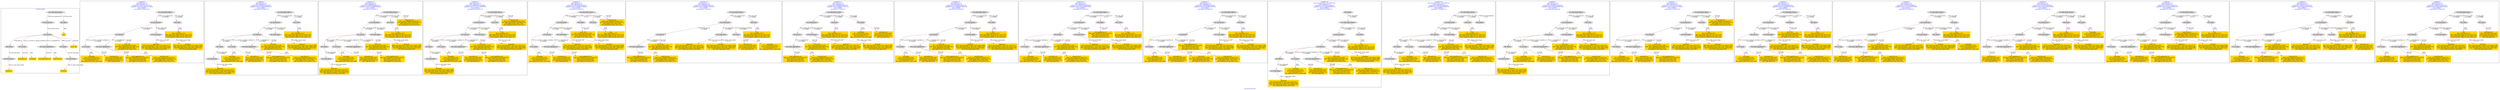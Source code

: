 digraph n0 {
fontcolor="blue"
remincross="true"
label="s03-ima-artists.xml"
subgraph cluster_0 {
label="1-correct model"
n2[style="filled",color="white",fillcolor="lightgray",label="E12_Production1"];
n3[style="filled",color="white",fillcolor="lightgray",label="E21_Person1"];
n4[style="filled",color="white",fillcolor="lightgray",label="E69_Death1"];
n5[style="filled",color="white",fillcolor="lightgray",label="E74_Group1"];
n6[style="filled",color="white",fillcolor="lightgray",label="E82_Actor_Appellation1"];
n7[style="filled",color="white",fillcolor="lightgray",label="E67_Birth1"];
n8[shape="plaintext",style="filled",fillcolor="gold",label="Artist URI"];
n9[style="filled",color="white",fillcolor="lightgray",label="E22_Man-Made_Object1"];
n10[style="filled",color="white",fillcolor="lightgray",label="E35_Title1"];
n11[shape="plaintext",style="filled",fillcolor="gold",label="title"];
n12[style="filled",color="white",fillcolor="lightgray",label="E52_Time-Span1"];
n13[shape="plaintext",style="filled",fillcolor="gold",label="birthDate"];
n14[style="filled",color="white",fillcolor="lightgray",label="E52_Time-Span2"];
n15[shape="plaintext",style="filled",fillcolor="gold",label="deathDate"];
n16[shape="plaintext",style="filled",fillcolor="gold",label="nationality uri"];
n17[shape="plaintext",style="filled",fillcolor="gold",label="nationality"];
n18[shape="plaintext",style="filled",fillcolor="gold",label="artist appellation uri"];
n19[shape="plaintext",style="filled",fillcolor="gold",label="name first last"];
}
subgraph cluster_1 {
label="candidate 0\nlink coherence:1.0\nnode coherence:1.0\nconfidence:0.5637752379129751\nmapping score:0.5837584126376584\ncost:13.99931\n-precision:0.79-recall:0.65"
n21[style="filled",color="white",fillcolor="lightgray",label="E12_Production1"];
n22[style="filled",color="white",fillcolor="lightgray",label="E21_Person1"];
n23[style="filled",color="white",fillcolor="lightgray",label="E52_Time-Span2"];
n24[style="filled",color="white",fillcolor="lightgray",label="E74_Group1"];
n25[style="filled",color="white",fillcolor="lightgray",label="E82_Actor_Appellation1"];
n26[style="filled",color="white",fillcolor="lightgray",label="E22_Man-Made_Object1"];
n27[style="filled",color="white",fillcolor="lightgray",label="E35_Title1"];
n28[shape="plaintext",style="filled",fillcolor="gold",label="Artist URI\n[E21_Person,classLink,0.408]\n[E82_Actor_Appellation,classLink,0.285]\n[E39_Actor,classLink,0.229]\n[E30_Right,P3_has_note,0.078]"];
n29[shape="plaintext",style="filled",fillcolor="gold",label="artist appellation uri\n[E82_Actor_Appellation,classLink,0.915]\n[E21_Person,classLink,0.047]\n[E39_Actor,classLink,0.028]\n[E30_Right,P3_has_note,0.01]"];
n30[shape="plaintext",style="filled",fillcolor="gold",label="title\n[E35_Title,label,0.352]\n[E22_Man-Made_Object,P3_has_note,0.253]\n[E73_Information_Object,P3_has_note,0.215]\n[E33_Linguistic_Object,P3_has_note,0.18]"];
n31[shape="plaintext",style="filled",fillcolor="gold",label="nationality\n[E74_Group,label,0.536]\n[E74_Group,classLink,0.252]\n[E55_Type,label,0.123]\n[E8_Acquisition,P3_has_note,0.089]"];
n32[shape="plaintext",style="filled",fillcolor="gold",label="deathDate\n[E52_Time-Span,P82b_end_of_the_end,0.547]\n[E52_Time-Span,P82_at_some_time_within,0.281]\n[E52_Time-Span,P82a_begin_of_the_begin,0.09]\n[E12_Production,P3_has_note,0.081]"];
n33[shape="plaintext",style="filled",fillcolor="gold",label="nationality uri\n[E74_Group,classLink,0.634]\n[E55_Type,classLink,0.201]\n[E57_Material,classLink,0.115]\n[E55_Type,label,0.05]"];
n34[shape="plaintext",style="filled",fillcolor="gold",label="name first last\n[E82_Actor_Appellation,label,0.55]\n[E22_Man-Made_Object,classLink,0.221]\n[E30_Right,P3_has_note,0.128]\n[E8_Acquisition,P3_has_note,0.101]"];
n35[shape="plaintext",style="filled",fillcolor="gold",label="birthDate\n[E52_Time-Span,P82a_begin_of_the_begin,0.569]\n[E52_Time-Span,P82_at_some_time_within,0.264]\n[E52_Time-Span,P82b_end_of_the_end,0.128]\n[E52_Time-Span,label,0.039]"];
}
subgraph cluster_2 {
label="candidate 1\nlink coherence:1.0\nnode coherence:1.0\nconfidence:0.5305435022643302\nmapping score:0.5518478340881101\ncost:15.99918\n-precision:0.81-recall:0.76"
n37[style="filled",color="white",fillcolor="lightgray",label="E12_Production1"];
n38[style="filled",color="white",fillcolor="lightgray",label="E21_Person1"];
n39[style="filled",color="white",fillcolor="lightgray",label="E52_Time-Span2"];
n40[style="filled",color="white",fillcolor="lightgray",label="E67_Birth1"];
n41[style="filled",color="white",fillcolor="lightgray",label="E74_Group1"];
n42[style="filled",color="white",fillcolor="lightgray",label="E82_Actor_Appellation1"];
n43[style="filled",color="white",fillcolor="lightgray",label="E22_Man-Made_Object1"];
n44[style="filled",color="white",fillcolor="lightgray",label="E35_Title1"];
n45[style="filled",color="white",fillcolor="lightgray",label="E52_Time-Span1"];
n46[shape="plaintext",style="filled",fillcolor="gold",label="Artist URI\n[E21_Person,classLink,0.408]\n[E82_Actor_Appellation,classLink,0.285]\n[E39_Actor,classLink,0.229]\n[E30_Right,P3_has_note,0.078]"];
n47[shape="plaintext",style="filled",fillcolor="gold",label="artist appellation uri\n[E82_Actor_Appellation,classLink,0.915]\n[E21_Person,classLink,0.047]\n[E39_Actor,classLink,0.028]\n[E30_Right,P3_has_note,0.01]"];
n48[shape="plaintext",style="filled",fillcolor="gold",label="title\n[E35_Title,label,0.352]\n[E22_Man-Made_Object,P3_has_note,0.253]\n[E73_Information_Object,P3_has_note,0.215]\n[E33_Linguistic_Object,P3_has_note,0.18]"];
n49[shape="plaintext",style="filled",fillcolor="gold",label="nationality\n[E74_Group,label,0.536]\n[E74_Group,classLink,0.252]\n[E55_Type,label,0.123]\n[E8_Acquisition,P3_has_note,0.089]"];
n50[shape="plaintext",style="filled",fillcolor="gold",label="nationality uri\n[E74_Group,classLink,0.634]\n[E55_Type,classLink,0.201]\n[E57_Material,classLink,0.115]\n[E55_Type,label,0.05]"];
n51[shape="plaintext",style="filled",fillcolor="gold",label="name first last\n[E82_Actor_Appellation,label,0.55]\n[E22_Man-Made_Object,classLink,0.221]\n[E30_Right,P3_has_note,0.128]\n[E8_Acquisition,P3_has_note,0.101]"];
n52[shape="plaintext",style="filled",fillcolor="gold",label="birthDate\n[E52_Time-Span,P82a_begin_of_the_begin,0.569]\n[E52_Time-Span,P82_at_some_time_within,0.264]\n[E52_Time-Span,P82b_end_of_the_end,0.128]\n[E52_Time-Span,label,0.039]"];
n53[shape="plaintext",style="filled",fillcolor="gold",label="deathDate\n[E52_Time-Span,P82b_end_of_the_end,0.547]\n[E52_Time-Span,P82_at_some_time_within,0.281]\n[E52_Time-Span,P82a_begin_of_the_begin,0.09]\n[E12_Production,P3_has_note,0.081]"];
}
subgraph cluster_3 {
label="candidate 10\nlink coherence:1.0\nnode coherence:1.0\nconfidence:0.4894925896192573\nmapping score:0.5173308632064191\ncost:15.99918\n-precision:0.75-recall:0.71"
n55[style="filled",color="white",fillcolor="lightgray",label="E12_Production1"];
n56[style="filled",color="white",fillcolor="lightgray",label="E21_Person1"];
n57[style="filled",color="white",fillcolor="lightgray",label="E52_Time-Span2"];
n58[style="filled",color="white",fillcolor="lightgray",label="E67_Birth1"];
n59[style="filled",color="white",fillcolor="lightgray",label="E74_Group1"];
n60[style="filled",color="white",fillcolor="lightgray",label="E82_Actor_Appellation1"];
n61[style="filled",color="white",fillcolor="lightgray",label="E22_Man-Made_Object1"];
n62[style="filled",color="white",fillcolor="lightgray",label="E35_Title1"];
n63[style="filled",color="white",fillcolor="lightgray",label="E52_Time-Span1"];
n64[shape="plaintext",style="filled",fillcolor="gold",label="Artist URI\n[E21_Person,classLink,0.408]\n[E82_Actor_Appellation,classLink,0.285]\n[E39_Actor,classLink,0.229]\n[E30_Right,P3_has_note,0.078]"];
n65[shape="plaintext",style="filled",fillcolor="gold",label="artist appellation uri\n[E82_Actor_Appellation,classLink,0.915]\n[E21_Person,classLink,0.047]\n[E39_Actor,classLink,0.028]\n[E30_Right,P3_has_note,0.01]"];
n66[shape="plaintext",style="filled",fillcolor="gold",label="title\n[E35_Title,label,0.352]\n[E22_Man-Made_Object,P3_has_note,0.253]\n[E73_Information_Object,P3_has_note,0.215]\n[E33_Linguistic_Object,P3_has_note,0.18]"];
n67[shape="plaintext",style="filled",fillcolor="gold",label="nationality\n[E74_Group,label,0.536]\n[E74_Group,classLink,0.252]\n[E55_Type,label,0.123]\n[E8_Acquisition,P3_has_note,0.089]"];
n68[shape="plaintext",style="filled",fillcolor="gold",label="nationality uri\n[E74_Group,classLink,0.634]\n[E55_Type,classLink,0.201]\n[E57_Material,classLink,0.115]\n[E55_Type,label,0.05]"];
n69[shape="plaintext",style="filled",fillcolor="gold",label="name first last\n[E82_Actor_Appellation,label,0.55]\n[E22_Man-Made_Object,classLink,0.221]\n[E30_Right,P3_has_note,0.128]\n[E8_Acquisition,P3_has_note,0.101]"];
n70[shape="plaintext",style="filled",fillcolor="gold",label="birthDate\n[E52_Time-Span,P82a_begin_of_the_begin,0.569]\n[E52_Time-Span,P82_at_some_time_within,0.264]\n[E52_Time-Span,P82b_end_of_the_end,0.128]\n[E52_Time-Span,label,0.039]"];
n71[shape="plaintext",style="filled",fillcolor="gold",label="deathDate\n[E52_Time-Span,P82b_end_of_the_end,0.547]\n[E52_Time-Span,P82_at_some_time_within,0.281]\n[E52_Time-Span,P82a_begin_of_the_begin,0.09]\n[E12_Production,P3_has_note,0.081]"];
}
subgraph cluster_4 {
label="candidate 11\nlink coherence:1.0\nnode coherence:1.0\nconfidence:0.48464534213508964\nmapping score:0.5157151140450299\ncost:15.99918\n-precision:0.81-recall:0.76"
n73[style="filled",color="white",fillcolor="lightgray",label="E12_Production1"];
n74[style="filled",color="white",fillcolor="lightgray",label="E21_Person1"];
n75[style="filled",color="white",fillcolor="lightgray",label="E52_Time-Span2"];
n76[style="filled",color="white",fillcolor="lightgray",label="E67_Birth1"];
n77[style="filled",color="white",fillcolor="lightgray",label="E74_Group1"];
n78[style="filled",color="white",fillcolor="lightgray",label="E82_Actor_Appellation1"];
n79[style="filled",color="white",fillcolor="lightgray",label="E22_Man-Made_Object1"];
n80[style="filled",color="white",fillcolor="lightgray",label="E35_Title1"];
n81[style="filled",color="white",fillcolor="lightgray",label="E52_Time-Span1"];
n82[shape="plaintext",style="filled",fillcolor="gold",label="Artist URI\n[E21_Person,classLink,0.408]\n[E82_Actor_Appellation,classLink,0.285]\n[E39_Actor,classLink,0.229]\n[E30_Right,P3_has_note,0.078]"];
n83[shape="plaintext",style="filled",fillcolor="gold",label="artist appellation uri\n[E82_Actor_Appellation,classLink,0.915]\n[E21_Person,classLink,0.047]\n[E39_Actor,classLink,0.028]\n[E30_Right,P3_has_note,0.01]"];
n84[shape="plaintext",style="filled",fillcolor="gold",label="title\n[E35_Title,label,0.352]\n[E22_Man-Made_Object,P3_has_note,0.253]\n[E73_Information_Object,P3_has_note,0.215]\n[E33_Linguistic_Object,P3_has_note,0.18]"];
n85[shape="plaintext",style="filled",fillcolor="gold",label="nationality\n[E74_Group,label,0.536]\n[E74_Group,classLink,0.252]\n[E55_Type,label,0.123]\n[E8_Acquisition,P3_has_note,0.089]"];
n86[shape="plaintext",style="filled",fillcolor="gold",label="deathDate\n[E52_Time-Span,P82b_end_of_the_end,0.547]\n[E52_Time-Span,P82_at_some_time_within,0.281]\n[E52_Time-Span,P82a_begin_of_the_begin,0.09]\n[E12_Production,P3_has_note,0.081]"];
n87[shape="plaintext",style="filled",fillcolor="gold",label="nationality uri\n[E74_Group,classLink,0.634]\n[E55_Type,classLink,0.201]\n[E57_Material,classLink,0.115]\n[E55_Type,label,0.05]"];
n88[shape="plaintext",style="filled",fillcolor="gold",label="name first last\n[E82_Actor_Appellation,label,0.55]\n[E22_Man-Made_Object,classLink,0.221]\n[E30_Right,P3_has_note,0.128]\n[E8_Acquisition,P3_has_note,0.101]"];
n89[shape="plaintext",style="filled",fillcolor="gold",label="birthDate\n[E52_Time-Span,P82a_begin_of_the_begin,0.569]\n[E52_Time-Span,P82_at_some_time_within,0.264]\n[E52_Time-Span,P82b_end_of_the_end,0.128]\n[E52_Time-Span,label,0.039]"];
}
subgraph cluster_5 {
label="candidate 12\nlink coherence:1.0\nnode coherence:1.0\nconfidence:0.4815000310453972\nmapping score:0.5355000103484657\ncost:14.99931\n-precision:0.6-recall:0.53"
n91[style="filled",color="white",fillcolor="lightgray",label="E12_Production1"];
n92[style="filled",color="white",fillcolor="lightgray",label="E21_Person1"];
n93[style="filled",color="white",fillcolor="lightgray",label="E52_Time-Span2"];
n94[style="filled",color="white",fillcolor="lightgray",label="E74_Group1"];
n95[style="filled",color="white",fillcolor="lightgray",label="E82_Actor_Appellation1"];
n96[style="filled",color="white",fillcolor="lightgray",label="E22_Man-Made_Object1"];
n97[style="filled",color="white",fillcolor="lightgray",label="E30_Right1"];
n98[style="filled",color="white",fillcolor="lightgray",label="E35_Title1"];
n99[shape="plaintext",style="filled",fillcolor="gold",label="artist appellation uri\n[E82_Actor_Appellation,classLink,0.915]\n[E21_Person,classLink,0.047]\n[E39_Actor,classLink,0.028]\n[E30_Right,P3_has_note,0.01]"];
n100[shape="plaintext",style="filled",fillcolor="gold",label="title\n[E35_Title,label,0.352]\n[E22_Man-Made_Object,P3_has_note,0.253]\n[E73_Information_Object,P3_has_note,0.215]\n[E33_Linguistic_Object,P3_has_note,0.18]"];
n101[shape="plaintext",style="filled",fillcolor="gold",label="nationality\n[E74_Group,label,0.536]\n[E74_Group,classLink,0.252]\n[E55_Type,label,0.123]\n[E8_Acquisition,P3_has_note,0.089]"];
n102[shape="plaintext",style="filled",fillcolor="gold",label="deathDate\n[E52_Time-Span,P82b_end_of_the_end,0.547]\n[E52_Time-Span,P82_at_some_time_within,0.281]\n[E52_Time-Span,P82a_begin_of_the_begin,0.09]\n[E12_Production,P3_has_note,0.081]"];
n103[shape="plaintext",style="filled",fillcolor="gold",label="nationality uri\n[E74_Group,classLink,0.634]\n[E55_Type,classLink,0.201]\n[E57_Material,classLink,0.115]\n[E55_Type,label,0.05]"];
n104[shape="plaintext",style="filled",fillcolor="gold",label="Artist URI\n[E21_Person,classLink,0.408]\n[E82_Actor_Appellation,classLink,0.285]\n[E39_Actor,classLink,0.229]\n[E30_Right,P3_has_note,0.078]"];
n105[shape="plaintext",style="filled",fillcolor="gold",label="name first last\n[E82_Actor_Appellation,label,0.55]\n[E22_Man-Made_Object,classLink,0.221]\n[E30_Right,P3_has_note,0.128]\n[E8_Acquisition,P3_has_note,0.101]"];
n106[shape="plaintext",style="filled",fillcolor="gold",label="birthDate\n[E52_Time-Span,P82a_begin_of_the_begin,0.569]\n[E52_Time-Span,P82_at_some_time_within,0.264]\n[E52_Time-Span,P82b_end_of_the_end,0.128]\n[E52_Time-Span,label,0.039]"];
}
subgraph cluster_6 {
label="candidate 13\nlink coherence:1.0\nnode coherence:1.0\nconfidence:0.4580008259967415\nmapping score:0.5485002753322471\ncost:13.9993\n-precision:0.57-recall:0.47"
n108[style="filled",color="white",fillcolor="lightgray",label="E12_Production1"];
n109[style="filled",color="white",fillcolor="lightgray",label="E21_Person1"];
n110[style="filled",color="white",fillcolor="lightgray",label="E52_Time-Span2"];
n111[style="filled",color="white",fillcolor="lightgray",label="E55_Type1"];
n112[style="filled",color="white",fillcolor="lightgray",label="E82_Actor_Appellation1"];
n113[style="filled",color="white",fillcolor="lightgray",label="E22_Man-Made_Object1"];
n114[style="filled",color="white",fillcolor="lightgray",label="E35_Title1"];
n115[shape="plaintext",style="filled",fillcolor="gold",label="Artist URI\n[E21_Person,classLink,0.408]\n[E82_Actor_Appellation,classLink,0.285]\n[E39_Actor,classLink,0.229]\n[E30_Right,P3_has_note,0.078]"];
n116[shape="plaintext",style="filled",fillcolor="gold",label="artist appellation uri\n[E82_Actor_Appellation,classLink,0.915]\n[E21_Person,classLink,0.047]\n[E39_Actor,classLink,0.028]\n[E30_Right,P3_has_note,0.01]"];
n117[shape="plaintext",style="filled",fillcolor="gold",label="title\n[E35_Title,label,0.352]\n[E22_Man-Made_Object,P3_has_note,0.253]\n[E73_Information_Object,P3_has_note,0.215]\n[E33_Linguistic_Object,P3_has_note,0.18]"];
n118[shape="plaintext",style="filled",fillcolor="gold",label="nationality uri\n[E74_Group,classLink,0.634]\n[E55_Type,classLink,0.201]\n[E57_Material,classLink,0.115]\n[E55_Type,label,0.05]"];
n119[shape="plaintext",style="filled",fillcolor="gold",label="nationality\n[E74_Group,label,0.536]\n[E74_Group,classLink,0.252]\n[E55_Type,label,0.123]\n[E8_Acquisition,P3_has_note,0.089]"];
n120[shape="plaintext",style="filled",fillcolor="gold",label="deathDate\n[E52_Time-Span,P82b_end_of_the_end,0.547]\n[E52_Time-Span,P82_at_some_time_within,0.281]\n[E52_Time-Span,P82a_begin_of_the_begin,0.09]\n[E12_Production,P3_has_note,0.081]"];
n121[shape="plaintext",style="filled",fillcolor="gold",label="name first last\n[E82_Actor_Appellation,label,0.55]\n[E22_Man-Made_Object,classLink,0.221]\n[E30_Right,P3_has_note,0.128]\n[E8_Acquisition,P3_has_note,0.101]"];
n122[shape="plaintext",style="filled",fillcolor="gold",label="birthDate\n[E52_Time-Span,P82a_begin_of_the_begin,0.569]\n[E52_Time-Span,P82_at_some_time_within,0.264]\n[E52_Time-Span,P82b_end_of_the_end,0.128]\n[E52_Time-Span,label,0.039]"];
}
subgraph cluster_7 {
label="candidate 14\nlink coherence:1.0\nnode coherence:1.0\nconfidence:0.4580008259967415\nmapping score:0.5485002753322471\ncost:13.99935\n-precision:0.57-recall:0.47"
n124[style="filled",color="white",fillcolor="lightgray",label="E12_Production1"];
n125[style="filled",color="white",fillcolor="lightgray",label="E21_Person1"];
n126[style="filled",color="white",fillcolor="lightgray",label="E52_Time-Span2"];
n127[style="filled",color="white",fillcolor="lightgray",label="E82_Actor_Appellation1"];
n128[style="filled",color="white",fillcolor="lightgray",label="E22_Man-Made_Object1"];
n129[style="filled",color="white",fillcolor="lightgray",label="E35_Title1"];
n130[style="filled",color="white",fillcolor="lightgray",label="E55_Type2"];
n131[shape="plaintext",style="filled",fillcolor="gold",label="nationality\n[E74_Group,label,0.536]\n[E74_Group,classLink,0.252]\n[E55_Type,label,0.123]\n[E8_Acquisition,P3_has_note,0.089]"];
n132[shape="plaintext",style="filled",fillcolor="gold",label="Artist URI\n[E21_Person,classLink,0.408]\n[E82_Actor_Appellation,classLink,0.285]\n[E39_Actor,classLink,0.229]\n[E30_Right,P3_has_note,0.078]"];
n133[shape="plaintext",style="filled",fillcolor="gold",label="artist appellation uri\n[E82_Actor_Appellation,classLink,0.915]\n[E21_Person,classLink,0.047]\n[E39_Actor,classLink,0.028]\n[E30_Right,P3_has_note,0.01]"];
n134[shape="plaintext",style="filled",fillcolor="gold",label="title\n[E35_Title,label,0.352]\n[E22_Man-Made_Object,P3_has_note,0.253]\n[E73_Information_Object,P3_has_note,0.215]\n[E33_Linguistic_Object,P3_has_note,0.18]"];
n135[shape="plaintext",style="filled",fillcolor="gold",label="deathDate\n[E52_Time-Span,P82b_end_of_the_end,0.547]\n[E52_Time-Span,P82_at_some_time_within,0.281]\n[E52_Time-Span,P82a_begin_of_the_begin,0.09]\n[E12_Production,P3_has_note,0.081]"];
n136[shape="plaintext",style="filled",fillcolor="gold",label="name first last\n[E82_Actor_Appellation,label,0.55]\n[E22_Man-Made_Object,classLink,0.221]\n[E30_Right,P3_has_note,0.128]\n[E8_Acquisition,P3_has_note,0.101]"];
n137[shape="plaintext",style="filled",fillcolor="gold",label="birthDate\n[E52_Time-Span,P82a_begin_of_the_begin,0.569]\n[E52_Time-Span,P82_at_some_time_within,0.264]\n[E52_Time-Span,P82b_end_of_the_end,0.128]\n[E52_Time-Span,label,0.039]"];
n138[shape="plaintext",style="filled",fillcolor="gold",label="nationality uri\n[E74_Group,classLink,0.634]\n[E55_Type,classLink,0.201]\n[E57_Material,classLink,0.115]\n[E55_Type,label,0.05]"];
}
subgraph cluster_8 {
label="candidate 15\nlink coherence:1.0\nnode coherence:1.0\nconfidence:0.45154885100441233\nmapping score:0.5463496170014708\ncost:13.99931\n-precision:0.79-recall:0.65"
n140[style="filled",color="white",fillcolor="lightgray",label="E12_Production1"];
n141[style="filled",color="white",fillcolor="lightgray",label="E21_Person1"];
n142[style="filled",color="white",fillcolor="lightgray",label="E52_Time-Span2"];
n143[style="filled",color="white",fillcolor="lightgray",label="E74_Group1"];
n144[style="filled",color="white",fillcolor="lightgray",label="E82_Actor_Appellation1"];
n145[style="filled",color="white",fillcolor="lightgray",label="E22_Man-Made_Object1"];
n146[style="filled",color="white",fillcolor="lightgray",label="E35_Title1"];
n147[shape="plaintext",style="filled",fillcolor="gold",label="Artist URI\n[E21_Person,classLink,0.408]\n[E82_Actor_Appellation,classLink,0.285]\n[E39_Actor,classLink,0.229]\n[E30_Right,P3_has_note,0.078]"];
n148[shape="plaintext",style="filled",fillcolor="gold",label="artist appellation uri\n[E82_Actor_Appellation,classLink,0.915]\n[E21_Person,classLink,0.047]\n[E39_Actor,classLink,0.028]\n[E30_Right,P3_has_note,0.01]"];
n149[shape="plaintext",style="filled",fillcolor="gold",label="title\n[E35_Title,label,0.352]\n[E22_Man-Made_Object,P3_has_note,0.253]\n[E73_Information_Object,P3_has_note,0.215]\n[E33_Linguistic_Object,P3_has_note,0.18]"];
n150[shape="plaintext",style="filled",fillcolor="gold",label="nationality\n[E74_Group,label,0.536]\n[E74_Group,classLink,0.252]\n[E55_Type,label,0.123]\n[E8_Acquisition,P3_has_note,0.089]"];
n151[shape="plaintext",style="filled",fillcolor="gold",label="birthDate\n[E52_Time-Span,P82a_begin_of_the_begin,0.569]\n[E52_Time-Span,P82_at_some_time_within,0.264]\n[E52_Time-Span,P82b_end_of_the_end,0.128]\n[E52_Time-Span,label,0.039]"];
n152[shape="plaintext",style="filled",fillcolor="gold",label="nationality uri\n[E74_Group,classLink,0.634]\n[E55_Type,classLink,0.201]\n[E57_Material,classLink,0.115]\n[E55_Type,label,0.05]"];
n153[shape="plaintext",style="filled",fillcolor="gold",label="name first last\n[E82_Actor_Appellation,label,0.55]\n[E22_Man-Made_Object,classLink,0.221]\n[E30_Right,P3_has_note,0.128]\n[E8_Acquisition,P3_has_note,0.101]"];
n154[shape="plaintext",style="filled",fillcolor="gold",label="deathDate\n[E52_Time-Span,P82b_end_of_the_end,0.547]\n[E52_Time-Span,P82_at_some_time_within,0.281]\n[E52_Time-Span,P82a_begin_of_the_begin,0.09]\n[E12_Production,P3_has_note,0.081]"];
}
subgraph cluster_9 {
label="candidate 16\nlink coherence:1.0\nnode coherence:1.0\nconfidence:0.45063242445890306\nmapping score:0.5252108081529677\ncost:14.99931\n-precision:0.67-recall:0.59"
n156[style="filled",color="white",fillcolor="lightgray",label="E12_Production1"];
n157[style="filled",color="white",fillcolor="lightgray",label="E21_Person1"];
n158[style="filled",color="white",fillcolor="lightgray",label="E52_Time-Span2"];
n159[style="filled",color="white",fillcolor="lightgray",label="E74_Group1"];
n160[style="filled",color="white",fillcolor="lightgray",label="E82_Actor_Appellation1"];
n161[style="filled",color="white",fillcolor="lightgray",label="E22_Man-Made_Object1"];
n162[style="filled",color="white",fillcolor="lightgray",label="E30_Right1"];
n163[style="filled",color="white",fillcolor="lightgray",label="E35_Title1"];
n164[shape="plaintext",style="filled",fillcolor="gold",label="Artist URI\n[E21_Person,classLink,0.408]\n[E82_Actor_Appellation,classLink,0.285]\n[E39_Actor,classLink,0.229]\n[E30_Right,P3_has_note,0.078]"];
n165[shape="plaintext",style="filled",fillcolor="gold",label="title\n[E35_Title,label,0.352]\n[E22_Man-Made_Object,P3_has_note,0.253]\n[E73_Information_Object,P3_has_note,0.215]\n[E33_Linguistic_Object,P3_has_note,0.18]"];
n166[shape="plaintext",style="filled",fillcolor="gold",label="nationality\n[E74_Group,label,0.536]\n[E74_Group,classLink,0.252]\n[E55_Type,label,0.123]\n[E8_Acquisition,P3_has_note,0.089]"];
n167[shape="plaintext",style="filled",fillcolor="gold",label="deathDate\n[E52_Time-Span,P82b_end_of_the_end,0.547]\n[E52_Time-Span,P82_at_some_time_within,0.281]\n[E52_Time-Span,P82a_begin_of_the_begin,0.09]\n[E12_Production,P3_has_note,0.081]"];
n168[shape="plaintext",style="filled",fillcolor="gold",label="nationality uri\n[E74_Group,classLink,0.634]\n[E55_Type,classLink,0.201]\n[E57_Material,classLink,0.115]\n[E55_Type,label,0.05]"];
n169[shape="plaintext",style="filled",fillcolor="gold",label="name first last\n[E82_Actor_Appellation,label,0.55]\n[E22_Man-Made_Object,classLink,0.221]\n[E30_Right,P3_has_note,0.128]\n[E8_Acquisition,P3_has_note,0.101]"];
n170[shape="plaintext",style="filled",fillcolor="gold",label="artist appellation uri\n[E82_Actor_Appellation,classLink,0.915]\n[E21_Person,classLink,0.047]\n[E39_Actor,classLink,0.028]\n[E30_Right,P3_has_note,0.01]"];
n171[shape="plaintext",style="filled",fillcolor="gold",label="birthDate\n[E52_Time-Span,P82a_begin_of_the_begin,0.569]\n[E52_Time-Span,P82_at_some_time_within,0.264]\n[E52_Time-Span,P82b_end_of_the_end,0.128]\n[E52_Time-Span,label,0.039]"];
}
subgraph cluster_10 {
label="candidate 17\nlink coherence:1.0\nnode coherence:1.0\nconfidence:0.4400588461435825\nmapping score:0.5425196153811941\ncost:13.99931\n-precision:0.64-recall:0.53"
n173[style="filled",color="white",fillcolor="lightgray",label="E12_Production1"];
n174[style="filled",color="white",fillcolor="lightgray",label="E21_Person1"];
n175[style="filled",color="white",fillcolor="lightgray",label="E52_Time-Span2"];
n176[style="filled",color="white",fillcolor="lightgray",label="E74_Group1"];
n177[style="filled",color="white",fillcolor="lightgray",label="E82_Actor_Appellation1"];
n178[style="filled",color="white",fillcolor="lightgray",label="E22_Man-Made_Object1"];
n179[style="filled",color="white",fillcolor="lightgray",label="E35_Title1"];
n180[shape="plaintext",style="filled",fillcolor="gold",label="Artist URI\n[E21_Person,classLink,0.408]\n[E82_Actor_Appellation,classLink,0.285]\n[E39_Actor,classLink,0.229]\n[E30_Right,P3_has_note,0.078]"];
n181[shape="plaintext",style="filled",fillcolor="gold",label="artist appellation uri\n[E82_Actor_Appellation,classLink,0.915]\n[E21_Person,classLink,0.047]\n[E39_Actor,classLink,0.028]\n[E30_Right,P3_has_note,0.01]"];
n182[shape="plaintext",style="filled",fillcolor="gold",label="title\n[E35_Title,label,0.352]\n[E22_Man-Made_Object,P3_has_note,0.253]\n[E73_Information_Object,P3_has_note,0.215]\n[E33_Linguistic_Object,P3_has_note,0.18]"];
n183[shape="plaintext",style="filled",fillcolor="gold",label="nationality\n[E74_Group,label,0.536]\n[E74_Group,classLink,0.252]\n[E55_Type,label,0.123]\n[E8_Acquisition,P3_has_note,0.089]"];
n184[shape="plaintext",style="filled",fillcolor="gold",label="deathDate\n[E52_Time-Span,P82b_end_of_the_end,0.547]\n[E52_Time-Span,P82_at_some_time_within,0.281]\n[E52_Time-Span,P82a_begin_of_the_begin,0.09]\n[E12_Production,P3_has_note,0.081]"];
n185[shape="plaintext",style="filled",fillcolor="gold",label="nationality uri\n[E74_Group,classLink,0.634]\n[E55_Type,classLink,0.201]\n[E57_Material,classLink,0.115]\n[E55_Type,label,0.05]"];
n186[shape="plaintext",style="filled",fillcolor="gold",label="name first last\n[E82_Actor_Appellation,label,0.55]\n[E22_Man-Made_Object,classLink,0.221]\n[E30_Right,P3_has_note,0.128]\n[E8_Acquisition,P3_has_note,0.101]"];
n187[shape="plaintext",style="filled",fillcolor="gold",label="birthDate\n[E52_Time-Span,P82a_begin_of_the_begin,0.569]\n[E52_Time-Span,P82_at_some_time_within,0.264]\n[E52_Time-Span,P82b_end_of_the_end,0.128]\n[E52_Time-Span,label,0.039]"];
}
subgraph cluster_11 {
label="candidate 18\nlink coherence:0.9411764705882353\nnode coherence:1.0\nconfidence:0.5305435022643302\nmapping score:0.5518478340881101\ncost:16.99908\n-precision:0.76-recall:0.76"
n189[style="filled",color="white",fillcolor="lightgray",label="E12_Production1"];
n190[style="filled",color="white",fillcolor="lightgray",label="E21_Person1"];
n191[style="filled",color="white",fillcolor="lightgray",label="E52_Time-Span2"];
n192[style="filled",color="white",fillcolor="lightgray",label="E67_Birth1"];
n193[style="filled",color="white",fillcolor="lightgray",label="E74_Group1"];
n194[style="filled",color="white",fillcolor="lightgray",label="E82_Actor_Appellation1"];
n195[style="filled",color="white",fillcolor="lightgray",label="E22_Man-Made_Object1"];
n196[style="filled",color="white",fillcolor="lightgray",label="E35_Title1"];
n197[style="filled",color="white",fillcolor="lightgray",label="E38_Image1"];
n198[style="filled",color="white",fillcolor="lightgray",label="E52_Time-Span1"];
n199[shape="plaintext",style="filled",fillcolor="gold",label="Artist URI\n[E21_Person,classLink,0.408]\n[E82_Actor_Appellation,classLink,0.285]\n[E39_Actor,classLink,0.229]\n[E30_Right,P3_has_note,0.078]"];
n200[shape="plaintext",style="filled",fillcolor="gold",label="artist appellation uri\n[E82_Actor_Appellation,classLink,0.915]\n[E21_Person,classLink,0.047]\n[E39_Actor,classLink,0.028]\n[E30_Right,P3_has_note,0.01]"];
n201[shape="plaintext",style="filled",fillcolor="gold",label="title\n[E35_Title,label,0.352]\n[E22_Man-Made_Object,P3_has_note,0.253]\n[E73_Information_Object,P3_has_note,0.215]\n[E33_Linguistic_Object,P3_has_note,0.18]"];
n202[shape="plaintext",style="filled",fillcolor="gold",label="nationality\n[E74_Group,label,0.536]\n[E74_Group,classLink,0.252]\n[E55_Type,label,0.123]\n[E8_Acquisition,P3_has_note,0.089]"];
n203[shape="plaintext",style="filled",fillcolor="gold",label="nationality uri\n[E74_Group,classLink,0.634]\n[E55_Type,classLink,0.201]\n[E57_Material,classLink,0.115]\n[E55_Type,label,0.05]"];
n204[shape="plaintext",style="filled",fillcolor="gold",label="name first last\n[E82_Actor_Appellation,label,0.55]\n[E22_Man-Made_Object,classLink,0.221]\n[E30_Right,P3_has_note,0.128]\n[E8_Acquisition,P3_has_note,0.101]"];
n205[shape="plaintext",style="filled",fillcolor="gold",label="birthDate\n[E52_Time-Span,P82a_begin_of_the_begin,0.569]\n[E52_Time-Span,P82_at_some_time_within,0.264]\n[E52_Time-Span,P82b_end_of_the_end,0.128]\n[E52_Time-Span,label,0.039]"];
n206[shape="plaintext",style="filled",fillcolor="gold",label="deathDate\n[E52_Time-Span,P82b_end_of_the_end,0.547]\n[E52_Time-Span,P82_at_some_time_within,0.281]\n[E52_Time-Span,P82a_begin_of_the_begin,0.09]\n[E12_Production,P3_has_note,0.081]"];
}
subgraph cluster_12 {
label="candidate 19\nlink coherence:0.9411764705882353\nnode coherence:1.0\nconfidence:0.5305435022643302\nmapping score:0.5518478340881101\ncost:16.99918\n-precision:0.76-recall:0.76"
n208[style="filled",color="white",fillcolor="lightgray",label="E12_Production1"];
n209[style="filled",color="white",fillcolor="lightgray",label="E21_Person1"];
n210[style="filled",color="white",fillcolor="lightgray",label="E52_Time-Span2"];
n211[style="filled",color="white",fillcolor="lightgray",label="E67_Birth1"];
n212[style="filled",color="white",fillcolor="lightgray",label="E74_Group1"];
n213[style="filled",color="white",fillcolor="lightgray",label="E82_Actor_Appellation1"];
n214[style="filled",color="white",fillcolor="lightgray",label="E22_Man-Made_Object1"];
n215[style="filled",color="white",fillcolor="lightgray",label="E35_Title1"];
n216[style="filled",color="white",fillcolor="lightgray",label="E38_Image1"];
n217[style="filled",color="white",fillcolor="lightgray",label="E52_Time-Span1"];
n218[shape="plaintext",style="filled",fillcolor="gold",label="Artist URI\n[E21_Person,classLink,0.408]\n[E82_Actor_Appellation,classLink,0.285]\n[E39_Actor,classLink,0.229]\n[E30_Right,P3_has_note,0.078]"];
n219[shape="plaintext",style="filled",fillcolor="gold",label="artist appellation uri\n[E82_Actor_Appellation,classLink,0.915]\n[E21_Person,classLink,0.047]\n[E39_Actor,classLink,0.028]\n[E30_Right,P3_has_note,0.01]"];
n220[shape="plaintext",style="filled",fillcolor="gold",label="title\n[E35_Title,label,0.352]\n[E22_Man-Made_Object,P3_has_note,0.253]\n[E73_Information_Object,P3_has_note,0.215]\n[E33_Linguistic_Object,P3_has_note,0.18]"];
n221[shape="plaintext",style="filled",fillcolor="gold",label="nationality\n[E74_Group,label,0.536]\n[E74_Group,classLink,0.252]\n[E55_Type,label,0.123]\n[E8_Acquisition,P3_has_note,0.089]"];
n222[shape="plaintext",style="filled",fillcolor="gold",label="nationality uri\n[E74_Group,classLink,0.634]\n[E55_Type,classLink,0.201]\n[E57_Material,classLink,0.115]\n[E55_Type,label,0.05]"];
n223[shape="plaintext",style="filled",fillcolor="gold",label="name first last\n[E82_Actor_Appellation,label,0.55]\n[E22_Man-Made_Object,classLink,0.221]\n[E30_Right,P3_has_note,0.128]\n[E8_Acquisition,P3_has_note,0.101]"];
n224[shape="plaintext",style="filled",fillcolor="gold",label="birthDate\n[E52_Time-Span,P82a_begin_of_the_begin,0.569]\n[E52_Time-Span,P82_at_some_time_within,0.264]\n[E52_Time-Span,P82b_end_of_the_end,0.128]\n[E52_Time-Span,label,0.039]"];
n225[shape="plaintext",style="filled",fillcolor="gold",label="deathDate\n[E52_Time-Span,P82b_end_of_the_end,0.547]\n[E52_Time-Span,P82_at_some_time_within,0.281]\n[E52_Time-Span,P82a_begin_of_the_begin,0.09]\n[E12_Production,P3_has_note,0.081]"];
}
subgraph cluster_13 {
label="candidate 2\nlink coherence:1.0\nnode coherence:1.0\nconfidence:0.5256962547801626\nmapping score:0.5502320849267209\ncost:15.99918\n-precision:0.88-recall:0.82"
n227[style="filled",color="white",fillcolor="lightgray",label="E12_Production1"];
n228[style="filled",color="white",fillcolor="lightgray",label="E21_Person1"];
n229[style="filled",color="white",fillcolor="lightgray",label="E52_Time-Span2"];
n230[style="filled",color="white",fillcolor="lightgray",label="E67_Birth1"];
n231[style="filled",color="white",fillcolor="lightgray",label="E74_Group1"];
n232[style="filled",color="white",fillcolor="lightgray",label="E82_Actor_Appellation1"];
n233[style="filled",color="white",fillcolor="lightgray",label="E22_Man-Made_Object1"];
n234[style="filled",color="white",fillcolor="lightgray",label="E35_Title1"];
n235[style="filled",color="white",fillcolor="lightgray",label="E52_Time-Span1"];
n236[shape="plaintext",style="filled",fillcolor="gold",label="Artist URI\n[E21_Person,classLink,0.408]\n[E82_Actor_Appellation,classLink,0.285]\n[E39_Actor,classLink,0.229]\n[E30_Right,P3_has_note,0.078]"];
n237[shape="plaintext",style="filled",fillcolor="gold",label="artist appellation uri\n[E82_Actor_Appellation,classLink,0.915]\n[E21_Person,classLink,0.047]\n[E39_Actor,classLink,0.028]\n[E30_Right,P3_has_note,0.01]"];
n238[shape="plaintext",style="filled",fillcolor="gold",label="title\n[E35_Title,label,0.352]\n[E22_Man-Made_Object,P3_has_note,0.253]\n[E73_Information_Object,P3_has_note,0.215]\n[E33_Linguistic_Object,P3_has_note,0.18]"];
n239[shape="plaintext",style="filled",fillcolor="gold",label="nationality\n[E74_Group,label,0.536]\n[E74_Group,classLink,0.252]\n[E55_Type,label,0.123]\n[E8_Acquisition,P3_has_note,0.089]"];
n240[shape="plaintext",style="filled",fillcolor="gold",label="deathDate\n[E52_Time-Span,P82b_end_of_the_end,0.547]\n[E52_Time-Span,P82_at_some_time_within,0.281]\n[E52_Time-Span,P82a_begin_of_the_begin,0.09]\n[E12_Production,P3_has_note,0.081]"];
n241[shape="plaintext",style="filled",fillcolor="gold",label="nationality uri\n[E74_Group,classLink,0.634]\n[E55_Type,classLink,0.201]\n[E57_Material,classLink,0.115]\n[E55_Type,label,0.05]"];
n242[shape="plaintext",style="filled",fillcolor="gold",label="name first last\n[E82_Actor_Appellation,label,0.55]\n[E22_Man-Made_Object,classLink,0.221]\n[E30_Right,P3_has_note,0.128]\n[E8_Acquisition,P3_has_note,0.101]"];
n243[shape="plaintext",style="filled",fillcolor="gold",label="birthDate\n[E52_Time-Span,P82a_begin_of_the_begin,0.569]\n[E52_Time-Span,P82_at_some_time_within,0.264]\n[E52_Time-Span,P82b_end_of_the_end,0.128]\n[E52_Time-Span,label,0.039]"];
}
subgraph cluster_14 {
label="candidate 3\nlink coherence:1.0\nnode coherence:1.0\nconfidence:0.5227243252679022\nmapping score:0.5492414417559673\ncost:13.99931\n-precision:0.71-recall:0.59"
n245[style="filled",color="white",fillcolor="lightgray",label="E12_Production1"];
n246[style="filled",color="white",fillcolor="lightgray",label="E21_Person1"];
n247[style="filled",color="white",fillcolor="lightgray",label="E52_Time-Span2"];
n248[style="filled",color="white",fillcolor="lightgray",label="E74_Group1"];
n249[style="filled",color="white",fillcolor="lightgray",label="E82_Actor_Appellation1"];
n250[style="filled",color="white",fillcolor="lightgray",label="E22_Man-Made_Object1"];
n251[style="filled",color="white",fillcolor="lightgray",label="E35_Title1"];
n252[shape="plaintext",style="filled",fillcolor="gold",label="Artist URI\n[E21_Person,classLink,0.408]\n[E82_Actor_Appellation,classLink,0.285]\n[E39_Actor,classLink,0.229]\n[E30_Right,P3_has_note,0.078]"];
n253[shape="plaintext",style="filled",fillcolor="gold",label="artist appellation uri\n[E82_Actor_Appellation,classLink,0.915]\n[E21_Person,classLink,0.047]\n[E39_Actor,classLink,0.028]\n[E30_Right,P3_has_note,0.01]"];
n254[shape="plaintext",style="filled",fillcolor="gold",label="title\n[E35_Title,label,0.352]\n[E22_Man-Made_Object,P3_has_note,0.253]\n[E73_Information_Object,P3_has_note,0.215]\n[E33_Linguistic_Object,P3_has_note,0.18]"];
n255[shape="plaintext",style="filled",fillcolor="gold",label="nationality\n[E74_Group,label,0.536]\n[E74_Group,classLink,0.252]\n[E55_Type,label,0.123]\n[E8_Acquisition,P3_has_note,0.089]"];
n256[shape="plaintext",style="filled",fillcolor="gold",label="deathDate\n[E52_Time-Span,P82b_end_of_the_end,0.547]\n[E52_Time-Span,P82_at_some_time_within,0.281]\n[E52_Time-Span,P82a_begin_of_the_begin,0.09]\n[E12_Production,P3_has_note,0.081]"];
n257[shape="plaintext",style="filled",fillcolor="gold",label="nationality uri\n[E74_Group,classLink,0.634]\n[E55_Type,classLink,0.201]\n[E57_Material,classLink,0.115]\n[E55_Type,label,0.05]"];
n258[shape="plaintext",style="filled",fillcolor="gold",label="name first last\n[E82_Actor_Appellation,label,0.55]\n[E22_Man-Made_Object,classLink,0.221]\n[E30_Right,P3_has_note,0.128]\n[E8_Acquisition,P3_has_note,0.101]"];
n259[shape="plaintext",style="filled",fillcolor="gold",label="birthDate\n[E52_Time-Span,P82a_begin_of_the_begin,0.569]\n[E52_Time-Span,P82_at_some_time_within,0.264]\n[E52_Time-Span,P82b_end_of_the_end,0.128]\n[E52_Time-Span,label,0.039]"];
}
subgraph cluster_15 {
label="candidate 4\nlink coherence:1.0\nnode coherence:1.0\nconfidence:0.5225509436904701\nmapping score:0.5700169812301566\ncost:14.99931\n-precision:0.67-recall:0.59"
n261[style="filled",color="white",fillcolor="lightgray",label="E12_Production1"];
n262[style="filled",color="white",fillcolor="lightgray",label="E21_Person1"];
n263[style="filled",color="white",fillcolor="lightgray",label="E52_Time-Span2"];
n264[style="filled",color="white",fillcolor="lightgray",label="E74_Group1"];
n265[style="filled",color="white",fillcolor="lightgray",label="E82_Actor_Appellation1"];
n266[style="filled",color="white",fillcolor="lightgray",label="E22_Man-Made_Object1"];
n267[style="filled",color="white",fillcolor="lightgray",label="E30_Right1"];
n268[style="filled",color="white",fillcolor="lightgray",label="E35_Title1"];
n269[shape="plaintext",style="filled",fillcolor="gold",label="artist appellation uri\n[E82_Actor_Appellation,classLink,0.915]\n[E21_Person,classLink,0.047]\n[E39_Actor,classLink,0.028]\n[E30_Right,P3_has_note,0.01]"];
n270[shape="plaintext",style="filled",fillcolor="gold",label="title\n[E35_Title,label,0.352]\n[E22_Man-Made_Object,P3_has_note,0.253]\n[E73_Information_Object,P3_has_note,0.215]\n[E33_Linguistic_Object,P3_has_note,0.18]"];
n271[shape="plaintext",style="filled",fillcolor="gold",label="nationality\n[E74_Group,label,0.536]\n[E74_Group,classLink,0.252]\n[E55_Type,label,0.123]\n[E8_Acquisition,P3_has_note,0.089]"];
n272[shape="plaintext",style="filled",fillcolor="gold",label="deathDate\n[E52_Time-Span,P82b_end_of_the_end,0.547]\n[E52_Time-Span,P82_at_some_time_within,0.281]\n[E52_Time-Span,P82a_begin_of_the_begin,0.09]\n[E12_Production,P3_has_note,0.081]"];
n273[shape="plaintext",style="filled",fillcolor="gold",label="nationality uri\n[E74_Group,classLink,0.634]\n[E55_Type,classLink,0.201]\n[E57_Material,classLink,0.115]\n[E55_Type,label,0.05]"];
n274[shape="plaintext",style="filled",fillcolor="gold",label="name first last\n[E82_Actor_Appellation,label,0.55]\n[E22_Man-Made_Object,classLink,0.221]\n[E30_Right,P3_has_note,0.128]\n[E8_Acquisition,P3_has_note,0.101]"];
n275[shape="plaintext",style="filled",fillcolor="gold",label="Artist URI\n[E21_Person,classLink,0.408]\n[E82_Actor_Appellation,classLink,0.285]\n[E39_Actor,classLink,0.229]\n[E30_Right,P3_has_note,0.078]"];
n276[shape="plaintext",style="filled",fillcolor="gold",label="birthDate\n[E52_Time-Span,P82a_begin_of_the_begin,0.569]\n[E52_Time-Span,P82_at_some_time_within,0.264]\n[E52_Time-Span,P82b_end_of_the_end,0.128]\n[E52_Time-Span,label,0.039]"];
}
subgraph cluster_16 {
label="candidate 5\nlink coherence:1.0\nnode coherence:1.0\nconfidence:0.5121647856988013\nmapping score:0.5457215952329338\ncost:14.99922\n-precision:0.67-recall:0.59"
n278[style="filled",color="white",fillcolor="lightgray",label="E12_Production1"];
n279[style="filled",color="white",fillcolor="lightgray",label="E21_Person1"];
n280[style="filled",color="white",fillcolor="lightgray",label="E52_Time-Span2"];
n281[style="filled",color="white",fillcolor="lightgray",label="E55_Type1"];
n282[style="filled",color="white",fillcolor="lightgray",label="E74_Group1"];
n283[style="filled",color="white",fillcolor="lightgray",label="E82_Actor_Appellation1"];
n284[style="filled",color="white",fillcolor="lightgray",label="E22_Man-Made_Object1"];
n285[style="filled",color="white",fillcolor="lightgray",label="E35_Title1"];
n286[shape="plaintext",style="filled",fillcolor="gold",label="Artist URI\n[E21_Person,classLink,0.408]\n[E82_Actor_Appellation,classLink,0.285]\n[E39_Actor,classLink,0.229]\n[E30_Right,P3_has_note,0.078]"];
n287[shape="plaintext",style="filled",fillcolor="gold",label="artist appellation uri\n[E82_Actor_Appellation,classLink,0.915]\n[E21_Person,classLink,0.047]\n[E39_Actor,classLink,0.028]\n[E30_Right,P3_has_note,0.01]"];
n288[shape="plaintext",style="filled",fillcolor="gold",label="title\n[E35_Title,label,0.352]\n[E22_Man-Made_Object,P3_has_note,0.253]\n[E73_Information_Object,P3_has_note,0.215]\n[E33_Linguistic_Object,P3_has_note,0.18]"];
n289[shape="plaintext",style="filled",fillcolor="gold",label="nationality\n[E74_Group,label,0.536]\n[E74_Group,classLink,0.252]\n[E55_Type,label,0.123]\n[E8_Acquisition,P3_has_note,0.089]"];
n290[shape="plaintext",style="filled",fillcolor="gold",label="deathDate\n[E52_Time-Span,P82b_end_of_the_end,0.547]\n[E52_Time-Span,P82_at_some_time_within,0.281]\n[E52_Time-Span,P82a_begin_of_the_begin,0.09]\n[E12_Production,P3_has_note,0.081]"];
n291[shape="plaintext",style="filled",fillcolor="gold",label="nationality uri\n[E74_Group,classLink,0.634]\n[E55_Type,classLink,0.201]\n[E57_Material,classLink,0.115]\n[E55_Type,label,0.05]"];
n292[shape="plaintext",style="filled",fillcolor="gold",label="name first last\n[E82_Actor_Appellation,label,0.55]\n[E22_Man-Made_Object,classLink,0.221]\n[E30_Right,P3_has_note,0.128]\n[E8_Acquisition,P3_has_note,0.101]"];
n293[shape="plaintext",style="filled",fillcolor="gold",label="birthDate\n[E52_Time-Span,P82a_begin_of_the_begin,0.569]\n[E52_Time-Span,P82_at_some_time_within,0.264]\n[E52_Time-Span,P82b_end_of_the_end,0.128]\n[E52_Time-Span,label,0.039]"];
}
subgraph cluster_17 {
label="candidate 6\nlink coherence:1.0\nnode coherence:1.0\nconfidence:0.5121647856988013\nmapping score:0.5457215952329338\ncost:14.99927\n-precision:0.67-recall:0.59"
n295[style="filled",color="white",fillcolor="lightgray",label="E12_Production1"];
n296[style="filled",color="white",fillcolor="lightgray",label="E21_Person1"];
n297[style="filled",color="white",fillcolor="lightgray",label="E52_Time-Span2"];
n298[style="filled",color="white",fillcolor="lightgray",label="E74_Group1"];
n299[style="filled",color="white",fillcolor="lightgray",label="E82_Actor_Appellation1"];
n300[style="filled",color="white",fillcolor="lightgray",label="E22_Man-Made_Object1"];
n301[style="filled",color="white",fillcolor="lightgray",label="E35_Title1"];
n302[style="filled",color="white",fillcolor="lightgray",label="E55_Type2"];
n303[shape="plaintext",style="filled",fillcolor="gold",label="nationality\n[E74_Group,label,0.536]\n[E74_Group,classLink,0.252]\n[E55_Type,label,0.123]\n[E8_Acquisition,P3_has_note,0.089]"];
n304[shape="plaintext",style="filled",fillcolor="gold",label="Artist URI\n[E21_Person,classLink,0.408]\n[E82_Actor_Appellation,classLink,0.285]\n[E39_Actor,classLink,0.229]\n[E30_Right,P3_has_note,0.078]"];
n305[shape="plaintext",style="filled",fillcolor="gold",label="artist appellation uri\n[E82_Actor_Appellation,classLink,0.915]\n[E21_Person,classLink,0.047]\n[E39_Actor,classLink,0.028]\n[E30_Right,P3_has_note,0.01]"];
n306[shape="plaintext",style="filled",fillcolor="gold",label="title\n[E35_Title,label,0.352]\n[E22_Man-Made_Object,P3_has_note,0.253]\n[E73_Information_Object,P3_has_note,0.215]\n[E33_Linguistic_Object,P3_has_note,0.18]"];
n307[shape="plaintext",style="filled",fillcolor="gold",label="deathDate\n[E52_Time-Span,P82b_end_of_the_end,0.547]\n[E52_Time-Span,P82_at_some_time_within,0.281]\n[E52_Time-Span,P82a_begin_of_the_begin,0.09]\n[E12_Production,P3_has_note,0.081]"];
n308[shape="plaintext",style="filled",fillcolor="gold",label="nationality uri\n[E74_Group,classLink,0.634]\n[E55_Type,classLink,0.201]\n[E57_Material,classLink,0.115]\n[E55_Type,label,0.05]"];
n309[shape="plaintext",style="filled",fillcolor="gold",label="name first last\n[E82_Actor_Appellation,label,0.55]\n[E22_Man-Made_Object,classLink,0.221]\n[E30_Right,P3_has_note,0.128]\n[E8_Acquisition,P3_has_note,0.101]"];
n310[shape="plaintext",style="filled",fillcolor="gold",label="birthDate\n[E52_Time-Span,P82a_begin_of_the_begin,0.569]\n[E52_Time-Span,P82_at_some_time_within,0.264]\n[E52_Time-Span,P82b_end_of_the_end,0.128]\n[E52_Time-Span,label,0.039]"];
}
subgraph cluster_18 {
label="candidate 7\nlink coherence:1.0\nnode coherence:1.0\nconfidence:0.5110301718158216\nmapping score:0.5453433906052738\ncost:14.99931\n-precision:0.67-recall:0.59"
n312[style="filled",color="white",fillcolor="lightgray",label="E12_Production1"];
n313[style="filled",color="white",fillcolor="lightgray",label="E21_Person1"];
n314[style="filled",color="white",fillcolor="lightgray",label="E52_Time-Span2"];
n315[style="filled",color="white",fillcolor="lightgray",label="E74_Group1"];
n316[style="filled",color="white",fillcolor="lightgray",label="E82_Actor_Appellation1"];
n317[style="filled",color="white",fillcolor="lightgray",label="E22_Man-Made_Object1"];
n318[style="filled",color="white",fillcolor="lightgray",label="E30_Right1"];
n319[style="filled",color="white",fillcolor="lightgray",label="E35_Title1"];
n320[shape="plaintext",style="filled",fillcolor="gold",label="Artist URI\n[E21_Person,classLink,0.408]\n[E82_Actor_Appellation,classLink,0.285]\n[E39_Actor,classLink,0.229]\n[E30_Right,P3_has_note,0.078]"];
n321[shape="plaintext",style="filled",fillcolor="gold",label="artist appellation uri\n[E82_Actor_Appellation,classLink,0.915]\n[E21_Person,classLink,0.047]\n[E39_Actor,classLink,0.028]\n[E30_Right,P3_has_note,0.01]"];
n322[shape="plaintext",style="filled",fillcolor="gold",label="title\n[E35_Title,label,0.352]\n[E22_Man-Made_Object,P3_has_note,0.253]\n[E73_Information_Object,P3_has_note,0.215]\n[E33_Linguistic_Object,P3_has_note,0.18]"];
n323[shape="plaintext",style="filled",fillcolor="gold",label="nationality\n[E74_Group,label,0.536]\n[E74_Group,classLink,0.252]\n[E55_Type,label,0.123]\n[E8_Acquisition,P3_has_note,0.089]"];
n324[shape="plaintext",style="filled",fillcolor="gold",label="deathDate\n[E52_Time-Span,P82b_end_of_the_end,0.547]\n[E52_Time-Span,P82_at_some_time_within,0.281]\n[E52_Time-Span,P82a_begin_of_the_begin,0.09]\n[E12_Production,P3_has_note,0.081]"];
n325[shape="plaintext",style="filled",fillcolor="gold",label="nationality uri\n[E74_Group,classLink,0.634]\n[E55_Type,classLink,0.201]\n[E57_Material,classLink,0.115]\n[E55_Type,label,0.05]"];
n326[shape="plaintext",style="filled",fillcolor="gold",label="name first last\n[E82_Actor_Appellation,label,0.55]\n[E22_Man-Made_Object,classLink,0.221]\n[E30_Right,P3_has_note,0.128]\n[E8_Acquisition,P3_has_note,0.101]"];
n327[shape="plaintext",style="filled",fillcolor="gold",label="birthDate\n[E52_Time-Span,P82a_begin_of_the_begin,0.569]\n[E52_Time-Span,P82_at_some_time_within,0.264]\n[E52_Time-Span,P82b_end_of_the_end,0.128]\n[E52_Time-Span,label,0.039]"];
}
subgraph cluster_19 {
label="candidate 8\nlink coherence:1.0\nnode coherence:1.0\nconfidence:0.5096112782109153\nmapping score:0.5448704260703051\ncost:14.99922\n-precision:0.67-recall:0.59"
n329[style="filled",color="white",fillcolor="lightgray",label="E12_Production1"];
n330[style="filled",color="white",fillcolor="lightgray",label="E21_Person1"];
n331[style="filled",color="white",fillcolor="lightgray",label="E52_Time-Span2"];
n332[style="filled",color="white",fillcolor="lightgray",label="E55_Type1"];
n333[style="filled",color="white",fillcolor="lightgray",label="E74_Group1"];
n334[style="filled",color="white",fillcolor="lightgray",label="E82_Actor_Appellation1"];
n335[style="filled",color="white",fillcolor="lightgray",label="E22_Man-Made_Object1"];
n336[style="filled",color="white",fillcolor="lightgray",label="E35_Title1"];
n337[shape="plaintext",style="filled",fillcolor="gold",label="Artist URI\n[E21_Person,classLink,0.408]\n[E82_Actor_Appellation,classLink,0.285]\n[E39_Actor,classLink,0.229]\n[E30_Right,P3_has_note,0.078]"];
n338[shape="plaintext",style="filled",fillcolor="gold",label="artist appellation uri\n[E82_Actor_Appellation,classLink,0.915]\n[E21_Person,classLink,0.047]\n[E39_Actor,classLink,0.028]\n[E30_Right,P3_has_note,0.01]"];
n339[shape="plaintext",style="filled",fillcolor="gold",label="title\n[E35_Title,label,0.352]\n[E22_Man-Made_Object,P3_has_note,0.253]\n[E73_Information_Object,P3_has_note,0.215]\n[E33_Linguistic_Object,P3_has_note,0.18]"];
n340[shape="plaintext",style="filled",fillcolor="gold",label="nationality\n[E74_Group,label,0.536]\n[E74_Group,classLink,0.252]\n[E55_Type,label,0.123]\n[E8_Acquisition,P3_has_note,0.089]"];
n341[shape="plaintext",style="filled",fillcolor="gold",label="nationality uri\n[E74_Group,classLink,0.634]\n[E55_Type,classLink,0.201]\n[E57_Material,classLink,0.115]\n[E55_Type,label,0.05]"];
n342[shape="plaintext",style="filled",fillcolor="gold",label="deathDate\n[E52_Time-Span,P82b_end_of_the_end,0.547]\n[E52_Time-Span,P82_at_some_time_within,0.281]\n[E52_Time-Span,P82a_begin_of_the_begin,0.09]\n[E12_Production,P3_has_note,0.081]"];
n343[shape="plaintext",style="filled",fillcolor="gold",label="name first last\n[E82_Actor_Appellation,label,0.55]\n[E22_Man-Made_Object,classLink,0.221]\n[E30_Right,P3_has_note,0.128]\n[E8_Acquisition,P3_has_note,0.101]"];
n344[shape="plaintext",style="filled",fillcolor="gold",label="birthDate\n[E52_Time-Span,P82a_begin_of_the_begin,0.569]\n[E52_Time-Span,P82_at_some_time_within,0.264]\n[E52_Time-Span,P82b_end_of_the_end,0.128]\n[E52_Time-Span,label,0.039]"];
}
subgraph cluster_20 {
label="candidate 9\nlink coherence:1.0\nnode coherence:1.0\nconfidence:0.5096112782109153\nmapping score:0.5448704260703051\ncost:14.99927\n-precision:0.67-recall:0.59"
n346[style="filled",color="white",fillcolor="lightgray",label="E12_Production1"];
n347[style="filled",color="white",fillcolor="lightgray",label="E21_Person1"];
n348[style="filled",color="white",fillcolor="lightgray",label="E52_Time-Span2"];
n349[style="filled",color="white",fillcolor="lightgray",label="E74_Group1"];
n350[style="filled",color="white",fillcolor="lightgray",label="E82_Actor_Appellation1"];
n351[style="filled",color="white",fillcolor="lightgray",label="E22_Man-Made_Object1"];
n352[style="filled",color="white",fillcolor="lightgray",label="E35_Title1"];
n353[style="filled",color="white",fillcolor="lightgray",label="E55_Type2"];
n354[shape="plaintext",style="filled",fillcolor="gold",label="Artist URI\n[E21_Person,classLink,0.408]\n[E82_Actor_Appellation,classLink,0.285]\n[E39_Actor,classLink,0.229]\n[E30_Right,P3_has_note,0.078]"];
n355[shape="plaintext",style="filled",fillcolor="gold",label="artist appellation uri\n[E82_Actor_Appellation,classLink,0.915]\n[E21_Person,classLink,0.047]\n[E39_Actor,classLink,0.028]\n[E30_Right,P3_has_note,0.01]"];
n356[shape="plaintext",style="filled",fillcolor="gold",label="title\n[E35_Title,label,0.352]\n[E22_Man-Made_Object,P3_has_note,0.253]\n[E73_Information_Object,P3_has_note,0.215]\n[E33_Linguistic_Object,P3_has_note,0.18]"];
n357[shape="plaintext",style="filled",fillcolor="gold",label="nationality\n[E74_Group,label,0.536]\n[E74_Group,classLink,0.252]\n[E55_Type,label,0.123]\n[E8_Acquisition,P3_has_note,0.089]"];
n358[shape="plaintext",style="filled",fillcolor="gold",label="deathDate\n[E52_Time-Span,P82b_end_of_the_end,0.547]\n[E52_Time-Span,P82_at_some_time_within,0.281]\n[E52_Time-Span,P82a_begin_of_the_begin,0.09]\n[E12_Production,P3_has_note,0.081]"];
n359[shape="plaintext",style="filled",fillcolor="gold",label="name first last\n[E82_Actor_Appellation,label,0.55]\n[E22_Man-Made_Object,classLink,0.221]\n[E30_Right,P3_has_note,0.128]\n[E8_Acquisition,P3_has_note,0.101]"];
n360[shape="plaintext",style="filled",fillcolor="gold",label="birthDate\n[E52_Time-Span,P82a_begin_of_the_begin,0.569]\n[E52_Time-Span,P82_at_some_time_within,0.264]\n[E52_Time-Span,P82b_end_of_the_end,0.128]\n[E52_Time-Span,label,0.039]"];
n361[shape="plaintext",style="filled",fillcolor="gold",label="nationality uri\n[E74_Group,classLink,0.634]\n[E55_Type,classLink,0.201]\n[E57_Material,classLink,0.115]\n[E55_Type,label,0.05]"];
}
n2 -> n3[color="brown",fontcolor="black",label="P14_carried_out_by"]
n3 -> n4[color="brown",fontcolor="black",label="P100i_died_in"]
n3 -> n5[color="brown",fontcolor="black",label="P107i_is_current_or_former_member_of"]
n3 -> n6[color="brown",fontcolor="black",label="P131_is_identified_by"]
n3 -> n7[color="brown",fontcolor="black",label="P98i_was_born"]
n3 -> n8[color="brown",fontcolor="black",label="classLink"]
n9 -> n10[color="brown",fontcolor="black",label="P102_has_title"]
n9 -> n2[color="brown",fontcolor="black",label="P108i_was_produced_by"]
n10 -> n11[color="brown",fontcolor="black",label="label"]
n12 -> n13[color="brown",fontcolor="black",label="P82_at_some_time_within"]
n14 -> n15[color="brown",fontcolor="black",label="P82_at_some_time_within"]
n7 -> n12[color="brown",fontcolor="black",label="P4_has_time-span"]
n4 -> n14[color="brown",fontcolor="black",label="P4_has_time-span"]
n5 -> n16[color="brown",fontcolor="black",label="classLink"]
n5 -> n17[color="brown",fontcolor="black",label="label"]
n6 -> n18[color="brown",fontcolor="black",label="classLink"]
n6 -> n19[color="brown",fontcolor="black",label="label"]
n21 -> n22[color="brown",fontcolor="black",label="P14_carried_out_by\nw=0.99987"]
n21 -> n23[color="brown",fontcolor="black",label="P4_has_time-span\nw=0.99991"]
n22 -> n24[color="brown",fontcolor="black",label="P107i_is_current_or_former_member_of\nw=0.99992"]
n22 -> n25[color="brown",fontcolor="black",label="P131_is_identified_by\nw=0.99987"]
n26 -> n21[color="brown",fontcolor="black",label="P108i_was_produced_by\nw=0.99986"]
n26 -> n27[color="brown",fontcolor="black",label="P102_has_title\nw=0.99988"]
n22 -> n28[color="brown",fontcolor="black",label="classLink\nw=1.0"]
n25 -> n29[color="brown",fontcolor="black",label="classLink\nw=1.0"]
n27 -> n30[color="brown",fontcolor="black",label="label\nw=1.0"]
n24 -> n31[color="brown",fontcolor="black",label="label\nw=1.0"]
n23 -> n32[color="brown",fontcolor="black",label="P82b_end_of_the_end\nw=1.0"]
n24 -> n33[color="brown",fontcolor="black",label="classLink\nw=1.0"]
n25 -> n34[color="brown",fontcolor="black",label="label\nw=1.0"]
n23 -> n35[color="brown",fontcolor="black",label="P82a_begin_of_the_begin\nw=1.0"]
n37 -> n38[color="brown",fontcolor="black",label="P14_carried_out_by\nw=0.99987"]
n37 -> n39[color="brown",fontcolor="black",label="P4_has_time-span\nw=0.99991"]
n38 -> n40[color="brown",fontcolor="black",label="P98i_was_born\nw=0.99992"]
n38 -> n41[color="brown",fontcolor="black",label="P107i_is_current_or_former_member_of\nw=0.99992"]
n38 -> n42[color="brown",fontcolor="black",label="P131_is_identified_by\nw=0.99987"]
n43 -> n37[color="brown",fontcolor="black",label="P108i_was_produced_by\nw=0.99986"]
n43 -> n44[color="brown",fontcolor="black",label="P102_has_title\nw=0.99988"]
n40 -> n45[color="brown",fontcolor="black",label="P4_has_time-span\nw=0.99995"]
n38 -> n46[color="brown",fontcolor="black",label="classLink\nw=1.0"]
n42 -> n47[color="brown",fontcolor="black",label="classLink\nw=1.0"]
n44 -> n48[color="brown",fontcolor="black",label="label\nw=1.0"]
n41 -> n49[color="brown",fontcolor="black",label="label\nw=1.0"]
n41 -> n50[color="brown",fontcolor="black",label="classLink\nw=1.0"]
n42 -> n51[color="brown",fontcolor="black",label="label\nw=1.0"]
n39 -> n52[color="brown",fontcolor="black",label="P82a_begin_of_the_begin\nw=1.0"]
n45 -> n53[color="brown",fontcolor="black",label="P82_at_some_time_within\nw=1.0"]
n55 -> n56[color="brown",fontcolor="black",label="P14_carried_out_by\nw=0.99987"]
n55 -> n57[color="brown",fontcolor="black",label="P4_has_time-span\nw=0.99991"]
n56 -> n58[color="brown",fontcolor="black",label="P98i_was_born\nw=0.99992"]
n56 -> n59[color="brown",fontcolor="black",label="P107i_is_current_or_former_member_of\nw=0.99992"]
n56 -> n60[color="brown",fontcolor="black",label="P131_is_identified_by\nw=0.99987"]
n61 -> n55[color="brown",fontcolor="black",label="P108i_was_produced_by\nw=0.99986"]
n61 -> n62[color="brown",fontcolor="black",label="P102_has_title\nw=0.99988"]
n58 -> n63[color="brown",fontcolor="black",label="P4_has_time-span\nw=0.99995"]
n56 -> n64[color="brown",fontcolor="black",label="classLink\nw=1.0"]
n60 -> n65[color="brown",fontcolor="black",label="classLink\nw=1.0"]
n62 -> n66[color="brown",fontcolor="black",label="label\nw=1.0"]
n59 -> n67[color="brown",fontcolor="black",label="label\nw=1.0"]
n59 -> n68[color="brown",fontcolor="black",label="classLink\nw=1.0"]
n61 -> n69[color="brown",fontcolor="black",label="classLink\nw=1.0"]
n57 -> n70[color="brown",fontcolor="black",label="P82a_begin_of_the_begin\nw=1.0"]
n63 -> n71[color="brown",fontcolor="black",label="P82_at_some_time_within\nw=1.0"]
n73 -> n74[color="brown",fontcolor="black",label="P14_carried_out_by\nw=0.99987"]
n73 -> n75[color="brown",fontcolor="black",label="P4_has_time-span\nw=0.99991"]
n74 -> n76[color="brown",fontcolor="black",label="P98i_was_born\nw=0.99992"]
n74 -> n77[color="brown",fontcolor="black",label="P107i_is_current_or_former_member_of\nw=0.99992"]
n74 -> n78[color="brown",fontcolor="black",label="P131_is_identified_by\nw=0.99987"]
n79 -> n73[color="brown",fontcolor="black",label="P108i_was_produced_by\nw=0.99986"]
n79 -> n80[color="brown",fontcolor="black",label="P102_has_title\nw=0.99988"]
n76 -> n81[color="brown",fontcolor="black",label="P4_has_time-span\nw=0.99995"]
n74 -> n82[color="brown",fontcolor="black",label="classLink\nw=1.0"]
n78 -> n83[color="brown",fontcolor="black",label="classLink\nw=1.0"]
n80 -> n84[color="brown",fontcolor="black",label="label\nw=1.0"]
n77 -> n85[color="brown",fontcolor="black",label="label\nw=1.0"]
n75 -> n86[color="brown",fontcolor="black",label="P82b_end_of_the_end\nw=1.0"]
n77 -> n87[color="brown",fontcolor="black",label="classLink\nw=1.0"]
n79 -> n88[color="brown",fontcolor="black",label="classLink\nw=1.0"]
n81 -> n89[color="brown",fontcolor="black",label="P82_at_some_time_within\nw=1.0"]
n91 -> n92[color="brown",fontcolor="black",label="P14_carried_out_by\nw=0.99987"]
n91 -> n93[color="brown",fontcolor="black",label="P4_has_time-span\nw=0.99991"]
n92 -> n94[color="brown",fontcolor="black",label="P107i_is_current_or_former_member_of\nw=0.99992"]
n92 -> n95[color="brown",fontcolor="black",label="P131_is_identified_by\nw=0.99987"]
n96 -> n91[color="brown",fontcolor="black",label="P108i_was_produced_by\nw=0.99986"]
n96 -> n97[color="brown",fontcolor="black",label="P104_is_subject_to\nw=1.0"]
n96 -> n98[color="brown",fontcolor="black",label="P102_has_title\nw=0.99988"]
n95 -> n99[color="brown",fontcolor="black",label="classLink\nw=1.0"]
n98 -> n100[color="brown",fontcolor="black",label="label\nw=1.0"]
n94 -> n101[color="brown",fontcolor="black",label="label\nw=1.0"]
n93 -> n102[color="brown",fontcolor="black",label="P82b_end_of_the_end\nw=1.0"]
n94 -> n103[color="brown",fontcolor="black",label="classLink\nw=1.0"]
n97 -> n104[color="brown",fontcolor="black",label="P3_has_note\nw=1.0"]
n96 -> n105[color="brown",fontcolor="black",label="classLink\nw=1.0"]
n93 -> n106[color="brown",fontcolor="black",label="P82a_begin_of_the_begin\nw=1.0"]
n108 -> n109[color="brown",fontcolor="black",label="P14_carried_out_by\nw=0.99987"]
n108 -> n110[color="brown",fontcolor="black",label="P4_has_time-span\nw=0.99991"]
n108 -> n111[color="brown",fontcolor="black",label="P32_used_general_technique\nw=0.99991"]
n109 -> n112[color="brown",fontcolor="black",label="P131_is_identified_by\nw=0.99987"]
n113 -> n108[color="brown",fontcolor="black",label="P108i_was_produced_by\nw=0.99986"]
n113 -> n114[color="brown",fontcolor="black",label="P102_has_title\nw=0.99988"]
n109 -> n115[color="brown",fontcolor="black",label="classLink\nw=1.0"]
n112 -> n116[color="brown",fontcolor="black",label="classLink\nw=1.0"]
n114 -> n117[color="brown",fontcolor="black",label="label\nw=1.0"]
n111 -> n118[color="brown",fontcolor="black",label="classLink\nw=1.0"]
n111 -> n119[color="brown",fontcolor="black",label="label\nw=1.0"]
n110 -> n120[color="brown",fontcolor="black",label="P82b_end_of_the_end\nw=1.0"]
n112 -> n121[color="brown",fontcolor="black",label="label\nw=1.0"]
n110 -> n122[color="brown",fontcolor="black",label="P82a_begin_of_the_begin\nw=1.0"]
n124 -> n125[color="brown",fontcolor="black",label="P14_carried_out_by\nw=0.99987"]
n124 -> n126[color="brown",fontcolor="black",label="P4_has_time-span\nw=0.99991"]
n125 -> n127[color="brown",fontcolor="black",label="P131_is_identified_by\nw=0.99987"]
n128 -> n124[color="brown",fontcolor="black",label="P108i_was_produced_by\nw=0.99986"]
n128 -> n129[color="brown",fontcolor="black",label="P102_has_title\nw=0.99988"]
n128 -> n130[color="brown",fontcolor="black",label="P2_has_type\nw=0.99996"]
n130 -> n131[color="brown",fontcolor="black",label="label\nw=1.0"]
n125 -> n132[color="brown",fontcolor="black",label="classLink\nw=1.0"]
n127 -> n133[color="brown",fontcolor="black",label="classLink\nw=1.0"]
n129 -> n134[color="brown",fontcolor="black",label="label\nw=1.0"]
n126 -> n135[color="brown",fontcolor="black",label="P82b_end_of_the_end\nw=1.0"]
n127 -> n136[color="brown",fontcolor="black",label="label\nw=1.0"]
n126 -> n137[color="brown",fontcolor="black",label="P82a_begin_of_the_begin\nw=1.0"]
n130 -> n138[color="brown",fontcolor="black",label="classLink\nw=1.0"]
n140 -> n141[color="brown",fontcolor="black",label="P14_carried_out_by\nw=0.99987"]
n140 -> n142[color="brown",fontcolor="black",label="P4_has_time-span\nw=0.99991"]
n141 -> n143[color="brown",fontcolor="black",label="P107i_is_current_or_former_member_of\nw=0.99992"]
n141 -> n144[color="brown",fontcolor="black",label="P131_is_identified_by\nw=0.99987"]
n145 -> n140[color="brown",fontcolor="black",label="P108i_was_produced_by\nw=0.99986"]
n145 -> n146[color="brown",fontcolor="black",label="P102_has_title\nw=0.99988"]
n141 -> n147[color="brown",fontcolor="black",label="classLink\nw=1.0"]
n144 -> n148[color="brown",fontcolor="black",label="classLink\nw=1.0"]
n146 -> n149[color="brown",fontcolor="black",label="label\nw=1.0"]
n143 -> n150[color="brown",fontcolor="black",label="label\nw=1.0"]
n142 -> n151[color="brown",fontcolor="black",label="P82b_end_of_the_end\nw=1.0"]
n143 -> n152[color="brown",fontcolor="black",label="classLink\nw=1.0"]
n144 -> n153[color="brown",fontcolor="black",label="label\nw=1.0"]
n142 -> n154[color="brown",fontcolor="black",label="P82a_begin_of_the_begin\nw=1.0"]
n156 -> n157[color="brown",fontcolor="black",label="P14_carried_out_by\nw=0.99987"]
n156 -> n158[color="brown",fontcolor="black",label="P4_has_time-span\nw=0.99991"]
n157 -> n159[color="brown",fontcolor="black",label="P107i_is_current_or_former_member_of\nw=0.99992"]
n157 -> n160[color="brown",fontcolor="black",label="P131_is_identified_by\nw=0.99987"]
n161 -> n156[color="brown",fontcolor="black",label="P108i_was_produced_by\nw=0.99986"]
n161 -> n162[color="brown",fontcolor="black",label="P104_is_subject_to\nw=1.0"]
n161 -> n163[color="brown",fontcolor="black",label="P102_has_title\nw=0.99988"]
n157 -> n164[color="brown",fontcolor="black",label="classLink\nw=1.0"]
n163 -> n165[color="brown",fontcolor="black",label="label\nw=1.0"]
n159 -> n166[color="brown",fontcolor="black",label="label\nw=1.0"]
n158 -> n167[color="brown",fontcolor="black",label="P82b_end_of_the_end\nw=1.0"]
n159 -> n168[color="brown",fontcolor="black",label="classLink\nw=1.0"]
n160 -> n169[color="brown",fontcolor="black",label="label\nw=1.0"]
n162 -> n170[color="brown",fontcolor="black",label="P3_has_note\nw=1.0"]
n158 -> n171[color="brown",fontcolor="black",label="P82a_begin_of_the_begin\nw=1.0"]
n173 -> n174[color="brown",fontcolor="black",label="P14_carried_out_by\nw=0.99987"]
n173 -> n175[color="brown",fontcolor="black",label="P4_has_time-span\nw=0.99991"]
n174 -> n176[color="brown",fontcolor="black",label="P107i_is_current_or_former_member_of\nw=0.99992"]
n174 -> n177[color="brown",fontcolor="black",label="P131_is_identified_by\nw=0.99987"]
n178 -> n173[color="brown",fontcolor="black",label="P108i_was_produced_by\nw=0.99986"]
n178 -> n179[color="brown",fontcolor="black",label="P102_has_title\nw=0.99988"]
n177 -> n180[color="brown",fontcolor="black",label="classLink\nw=1.0"]
n174 -> n181[color="brown",fontcolor="black",label="classLink\nw=1.0"]
n179 -> n182[color="brown",fontcolor="black",label="label\nw=1.0"]
n176 -> n183[color="brown",fontcolor="black",label="label\nw=1.0"]
n175 -> n184[color="brown",fontcolor="black",label="P82b_end_of_the_end\nw=1.0"]
n176 -> n185[color="brown",fontcolor="black",label="classLink\nw=1.0"]
n177 -> n186[color="brown",fontcolor="black",label="label\nw=1.0"]
n175 -> n187[color="brown",fontcolor="black",label="P82a_begin_of_the_begin\nw=1.0"]
n189 -> n190[color="brown",fontcolor="black",label="P14_carried_out_by\nw=0.99987"]
n189 -> n191[color="brown",fontcolor="black",label="P4_has_time-span\nw=0.99991"]
n190 -> n192[color="brown",fontcolor="black",label="P98i_was_born\nw=0.99992"]
n190 -> n193[color="brown",fontcolor="black",label="P107i_is_current_or_former_member_of\nw=0.99992"]
n190 -> n194[color="brown",fontcolor="black",label="P131_is_identified_by\nw=0.99987"]
n195 -> n189[color="brown",fontcolor="black",label="P108i_was_produced_by\nw=0.99986"]
n195 -> n196[color="brown",fontcolor="black",label="P102_has_title\nw=0.99988"]
n197 -> n195[color="brown",fontcolor="black",label="P138_represents\nw=0.9999"]
n192 -> n198[color="brown",fontcolor="black",label="P4_has_time-span\nw=0.99995"]
n190 -> n199[color="brown",fontcolor="black",label="classLink\nw=1.0"]
n194 -> n200[color="brown",fontcolor="black",label="classLink\nw=1.0"]
n196 -> n201[color="brown",fontcolor="black",label="label\nw=1.0"]
n193 -> n202[color="brown",fontcolor="black",label="label\nw=1.0"]
n193 -> n203[color="brown",fontcolor="black",label="classLink\nw=1.0"]
n194 -> n204[color="brown",fontcolor="black",label="label\nw=1.0"]
n191 -> n205[color="brown",fontcolor="black",label="P82a_begin_of_the_begin\nw=1.0"]
n198 -> n206[color="brown",fontcolor="black",label="P82_at_some_time_within\nw=1.0"]
n208 -> n209[color="brown",fontcolor="black",label="P14_carried_out_by\nw=0.99987"]
n208 -> n210[color="brown",fontcolor="black",label="P4_has_time-span\nw=0.99991"]
n209 -> n211[color="brown",fontcolor="black",label="P98i_was_born\nw=0.99992"]
n209 -> n212[color="brown",fontcolor="black",label="P107i_is_current_or_former_member_of\nw=0.99992"]
n209 -> n213[color="brown",fontcolor="black",label="P131_is_identified_by\nw=0.99987"]
n214 -> n208[color="brown",fontcolor="black",label="P108i_was_produced_by\nw=0.99986"]
n214 -> n215[color="brown",fontcolor="black",label="P102_has_title\nw=0.99988"]
n214 -> n216[color="brown",fontcolor="black",label="P138i_has_representation\nw=1.0"]
n211 -> n217[color="brown",fontcolor="black",label="P4_has_time-span\nw=0.99995"]
n209 -> n218[color="brown",fontcolor="black",label="classLink\nw=1.0"]
n213 -> n219[color="brown",fontcolor="black",label="classLink\nw=1.0"]
n215 -> n220[color="brown",fontcolor="black",label="label\nw=1.0"]
n212 -> n221[color="brown",fontcolor="black",label="label\nw=1.0"]
n212 -> n222[color="brown",fontcolor="black",label="classLink\nw=1.0"]
n213 -> n223[color="brown",fontcolor="black",label="label\nw=1.0"]
n210 -> n224[color="brown",fontcolor="black",label="P82a_begin_of_the_begin\nw=1.0"]
n217 -> n225[color="brown",fontcolor="black",label="P82_at_some_time_within\nw=1.0"]
n227 -> n228[color="brown",fontcolor="black",label="P14_carried_out_by\nw=0.99987"]
n227 -> n229[color="brown",fontcolor="black",label="P4_has_time-span\nw=0.99991"]
n228 -> n230[color="brown",fontcolor="black",label="P98i_was_born\nw=0.99992"]
n228 -> n231[color="brown",fontcolor="black",label="P107i_is_current_or_former_member_of\nw=0.99992"]
n228 -> n232[color="brown",fontcolor="black",label="P131_is_identified_by\nw=0.99987"]
n233 -> n227[color="brown",fontcolor="black",label="P108i_was_produced_by\nw=0.99986"]
n233 -> n234[color="brown",fontcolor="black",label="P102_has_title\nw=0.99988"]
n230 -> n235[color="brown",fontcolor="black",label="P4_has_time-span\nw=0.99995"]
n228 -> n236[color="brown",fontcolor="black",label="classLink\nw=1.0"]
n232 -> n237[color="brown",fontcolor="black",label="classLink\nw=1.0"]
n234 -> n238[color="brown",fontcolor="black",label="label\nw=1.0"]
n231 -> n239[color="brown",fontcolor="black",label="label\nw=1.0"]
n229 -> n240[color="brown",fontcolor="black",label="P82b_end_of_the_end\nw=1.0"]
n231 -> n241[color="brown",fontcolor="black",label="classLink\nw=1.0"]
n232 -> n242[color="brown",fontcolor="black",label="label\nw=1.0"]
n235 -> n243[color="brown",fontcolor="black",label="P82_at_some_time_within\nw=1.0"]
n245 -> n246[color="brown",fontcolor="black",label="P14_carried_out_by\nw=0.99987"]
n245 -> n247[color="brown",fontcolor="black",label="P4_has_time-span\nw=0.99991"]
n246 -> n248[color="brown",fontcolor="black",label="P107i_is_current_or_former_member_of\nw=0.99992"]
n246 -> n249[color="brown",fontcolor="black",label="P131_is_identified_by\nw=0.99987"]
n250 -> n245[color="brown",fontcolor="black",label="P108i_was_produced_by\nw=0.99986"]
n250 -> n251[color="brown",fontcolor="black",label="P102_has_title\nw=0.99988"]
n246 -> n252[color="brown",fontcolor="black",label="classLink\nw=1.0"]
n249 -> n253[color="brown",fontcolor="black",label="classLink\nw=1.0"]
n251 -> n254[color="brown",fontcolor="black",label="label\nw=1.0"]
n248 -> n255[color="brown",fontcolor="black",label="label\nw=1.0"]
n247 -> n256[color="brown",fontcolor="black",label="P82b_end_of_the_end\nw=1.0"]
n248 -> n257[color="brown",fontcolor="black",label="classLink\nw=1.0"]
n250 -> n258[color="brown",fontcolor="black",label="classLink\nw=1.0"]
n247 -> n259[color="brown",fontcolor="black",label="P82a_begin_of_the_begin\nw=1.0"]
n261 -> n262[color="brown",fontcolor="black",label="P14_carried_out_by\nw=0.99987"]
n261 -> n263[color="brown",fontcolor="black",label="P4_has_time-span\nw=0.99991"]
n262 -> n264[color="brown",fontcolor="black",label="P107i_is_current_or_former_member_of\nw=0.99992"]
n262 -> n265[color="brown",fontcolor="black",label="P131_is_identified_by\nw=0.99987"]
n266 -> n261[color="brown",fontcolor="black",label="P108i_was_produced_by\nw=0.99986"]
n266 -> n267[color="brown",fontcolor="black",label="P104_is_subject_to\nw=1.0"]
n266 -> n268[color="brown",fontcolor="black",label="P102_has_title\nw=0.99988"]
n265 -> n269[color="brown",fontcolor="black",label="classLink\nw=1.0"]
n268 -> n270[color="brown",fontcolor="black",label="label\nw=1.0"]
n264 -> n271[color="brown",fontcolor="black",label="label\nw=1.0"]
n263 -> n272[color="brown",fontcolor="black",label="P82b_end_of_the_end\nw=1.0"]
n264 -> n273[color="brown",fontcolor="black",label="classLink\nw=1.0"]
n265 -> n274[color="brown",fontcolor="black",label="label\nw=1.0"]
n267 -> n275[color="brown",fontcolor="black",label="P3_has_note\nw=1.0"]
n263 -> n276[color="brown",fontcolor="black",label="P82a_begin_of_the_begin\nw=1.0"]
n278 -> n279[color="brown",fontcolor="black",label="P14_carried_out_by\nw=0.99987"]
n278 -> n280[color="brown",fontcolor="black",label="P4_has_time-span\nw=0.99991"]
n278 -> n281[color="brown",fontcolor="black",label="P32_used_general_technique\nw=0.99991"]
n279 -> n282[color="brown",fontcolor="black",label="P107i_is_current_or_former_member_of\nw=0.99992"]
n279 -> n283[color="brown",fontcolor="black",label="P131_is_identified_by\nw=0.99987"]
n284 -> n278[color="brown",fontcolor="black",label="P108i_was_produced_by\nw=0.99986"]
n284 -> n285[color="brown",fontcolor="black",label="P102_has_title\nw=0.99988"]
n279 -> n286[color="brown",fontcolor="black",label="classLink\nw=1.0"]
n283 -> n287[color="brown",fontcolor="black",label="classLink\nw=1.0"]
n285 -> n288[color="brown",fontcolor="black",label="label\nw=1.0"]
n281 -> n289[color="brown",fontcolor="black",label="label\nw=1.0"]
n280 -> n290[color="brown",fontcolor="black",label="P82b_end_of_the_end\nw=1.0"]
n282 -> n291[color="brown",fontcolor="black",label="classLink\nw=1.0"]
n283 -> n292[color="brown",fontcolor="black",label="label\nw=1.0"]
n280 -> n293[color="brown",fontcolor="black",label="P82a_begin_of_the_begin\nw=1.0"]
n295 -> n296[color="brown",fontcolor="black",label="P14_carried_out_by\nw=0.99987"]
n295 -> n297[color="brown",fontcolor="black",label="P4_has_time-span\nw=0.99991"]
n296 -> n298[color="brown",fontcolor="black",label="P107i_is_current_or_former_member_of\nw=0.99992"]
n296 -> n299[color="brown",fontcolor="black",label="P131_is_identified_by\nw=0.99987"]
n300 -> n295[color="brown",fontcolor="black",label="P108i_was_produced_by\nw=0.99986"]
n300 -> n301[color="brown",fontcolor="black",label="P102_has_title\nw=0.99988"]
n300 -> n302[color="brown",fontcolor="black",label="P2_has_type\nw=0.99996"]
n302 -> n303[color="brown",fontcolor="black",label="label\nw=1.0"]
n296 -> n304[color="brown",fontcolor="black",label="classLink\nw=1.0"]
n299 -> n305[color="brown",fontcolor="black",label="classLink\nw=1.0"]
n301 -> n306[color="brown",fontcolor="black",label="label\nw=1.0"]
n297 -> n307[color="brown",fontcolor="black",label="P82b_end_of_the_end\nw=1.0"]
n298 -> n308[color="brown",fontcolor="black",label="classLink\nw=1.0"]
n299 -> n309[color="brown",fontcolor="black",label="label\nw=1.0"]
n297 -> n310[color="brown",fontcolor="black",label="P82a_begin_of_the_begin\nw=1.0"]
n312 -> n313[color="brown",fontcolor="black",label="P14_carried_out_by\nw=0.99987"]
n312 -> n314[color="brown",fontcolor="black",label="P4_has_time-span\nw=0.99991"]
n313 -> n315[color="brown",fontcolor="black",label="P107i_is_current_or_former_member_of\nw=0.99992"]
n313 -> n316[color="brown",fontcolor="black",label="P131_is_identified_by\nw=0.99987"]
n317 -> n312[color="brown",fontcolor="black",label="P108i_was_produced_by\nw=0.99986"]
n317 -> n318[color="brown",fontcolor="black",label="P104_is_subject_to\nw=1.0"]
n317 -> n319[color="brown",fontcolor="black",label="P102_has_title\nw=0.99988"]
n313 -> n320[color="brown",fontcolor="black",label="classLink\nw=1.0"]
n316 -> n321[color="brown",fontcolor="black",label="classLink\nw=1.0"]
n319 -> n322[color="brown",fontcolor="black",label="label\nw=1.0"]
n315 -> n323[color="brown",fontcolor="black",label="label\nw=1.0"]
n314 -> n324[color="brown",fontcolor="black",label="P82b_end_of_the_end\nw=1.0"]
n315 -> n325[color="brown",fontcolor="black",label="classLink\nw=1.0"]
n318 -> n326[color="brown",fontcolor="black",label="P3_has_note\nw=1.0"]
n314 -> n327[color="brown",fontcolor="black",label="P82a_begin_of_the_begin\nw=1.0"]
n329 -> n330[color="brown",fontcolor="black",label="P14_carried_out_by\nw=0.99987"]
n329 -> n331[color="brown",fontcolor="black",label="P4_has_time-span\nw=0.99991"]
n329 -> n332[color="brown",fontcolor="black",label="P32_used_general_technique\nw=0.99991"]
n330 -> n333[color="brown",fontcolor="black",label="P107i_is_current_or_former_member_of\nw=0.99992"]
n330 -> n334[color="brown",fontcolor="black",label="P131_is_identified_by\nw=0.99987"]
n335 -> n329[color="brown",fontcolor="black",label="P108i_was_produced_by\nw=0.99986"]
n335 -> n336[color="brown",fontcolor="black",label="P102_has_title\nw=0.99988"]
n330 -> n337[color="brown",fontcolor="black",label="classLink\nw=1.0"]
n334 -> n338[color="brown",fontcolor="black",label="classLink\nw=1.0"]
n336 -> n339[color="brown",fontcolor="black",label="label\nw=1.0"]
n333 -> n340[color="brown",fontcolor="black",label="label\nw=1.0"]
n332 -> n341[color="brown",fontcolor="black",label="classLink\nw=1.0"]
n331 -> n342[color="brown",fontcolor="black",label="P82b_end_of_the_end\nw=1.0"]
n334 -> n343[color="brown",fontcolor="black",label="label\nw=1.0"]
n331 -> n344[color="brown",fontcolor="black",label="P82a_begin_of_the_begin\nw=1.0"]
n346 -> n347[color="brown",fontcolor="black",label="P14_carried_out_by\nw=0.99987"]
n346 -> n348[color="brown",fontcolor="black",label="P4_has_time-span\nw=0.99991"]
n347 -> n349[color="brown",fontcolor="black",label="P107i_is_current_or_former_member_of\nw=0.99992"]
n347 -> n350[color="brown",fontcolor="black",label="P131_is_identified_by\nw=0.99987"]
n351 -> n346[color="brown",fontcolor="black",label="P108i_was_produced_by\nw=0.99986"]
n351 -> n352[color="brown",fontcolor="black",label="P102_has_title\nw=0.99988"]
n351 -> n353[color="brown",fontcolor="black",label="P2_has_type\nw=0.99996"]
n347 -> n354[color="brown",fontcolor="black",label="classLink\nw=1.0"]
n350 -> n355[color="brown",fontcolor="black",label="classLink\nw=1.0"]
n352 -> n356[color="brown",fontcolor="black",label="label\nw=1.0"]
n349 -> n357[color="brown",fontcolor="black",label="label\nw=1.0"]
n348 -> n358[color="brown",fontcolor="black",label="P82b_end_of_the_end\nw=1.0"]
n350 -> n359[color="brown",fontcolor="black",label="label\nw=1.0"]
n348 -> n360[color="brown",fontcolor="black",label="P82a_begin_of_the_begin\nw=1.0"]
n353 -> n361[color="brown",fontcolor="black",label="classLink\nw=1.0"]
}
